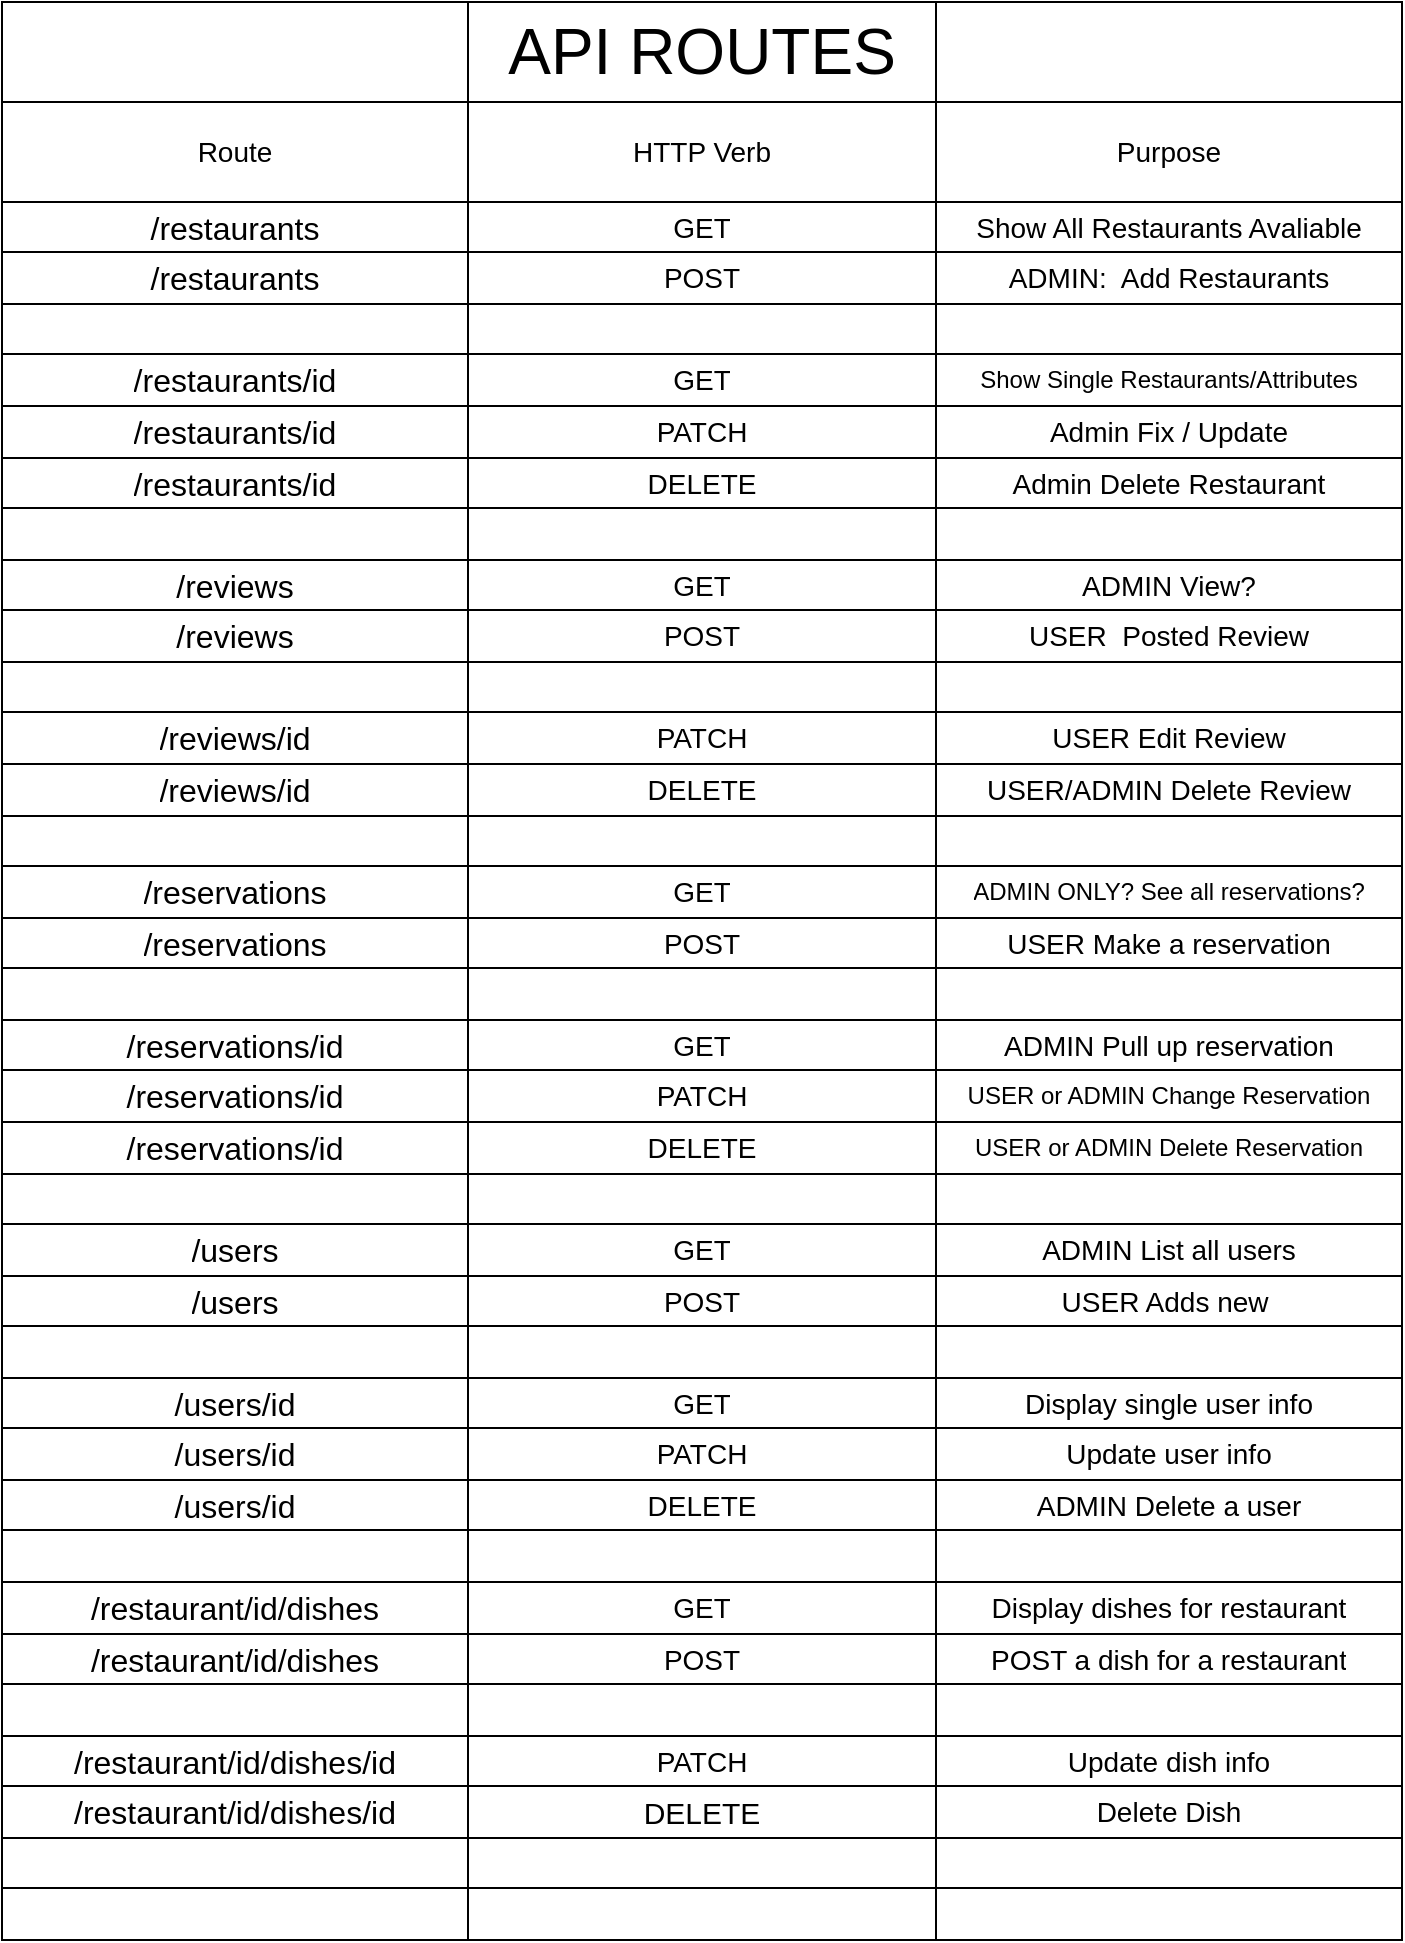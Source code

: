 <mxfile>
    <diagram id="S6L31jOvDiZtcp9Sf2Wv" name="Page-1">
        <mxGraphModel dx="1195" dy="1879" grid="1" gridSize="10" guides="1" tooltips="1" connect="1" arrows="1" fold="1" page="1" pageScale="1" pageWidth="850" pageHeight="1100" math="0" shadow="0">
            <root>
                <mxCell id="0"/>
                <mxCell id="1" parent="0"/>
                <mxCell id="39" value="" style="shape=table;startSize=0;container=1;collapsible=0;childLayout=tableLayout;fontStyle=1;align=center;fontSize=20;" vertex="1" parent="1">
                    <mxGeometry x="90" y="-1080" width="700" height="969" as="geometry"/>
                </mxCell>
                <mxCell id="3LBCeSW4Zflb0pGlj7fX-219" style="shape=tableRow;horizontal=0;startSize=0;swimlaneHead=0;swimlaneBody=0;top=0;left=0;bottom=0;right=0;collapsible=0;dropTarget=0;fillColor=none;points=[[0,0.5],[1,0.5]];portConstraint=eastwest;" vertex="1" parent="39">
                    <mxGeometry width="700" height="50" as="geometry"/>
                </mxCell>
                <mxCell id="3LBCeSW4Zflb0pGlj7fX-220" style="shape=partialRectangle;html=1;whiteSpace=wrap;connectable=0;fillColor=none;top=0;left=0;bottom=0;right=0;overflow=hidden;" vertex="1" parent="3LBCeSW4Zflb0pGlj7fX-219">
                    <mxGeometry width="233" height="50" as="geometry">
                        <mxRectangle width="233" height="50" as="alternateBounds"/>
                    </mxGeometry>
                </mxCell>
                <mxCell id="3LBCeSW4Zflb0pGlj7fX-221" value="API ROUTES" style="shape=partialRectangle;html=1;whiteSpace=wrap;connectable=0;fillColor=none;top=0;left=0;bottom=0;right=0;overflow=hidden;fontSize=32;" vertex="1" parent="3LBCeSW4Zflb0pGlj7fX-219">
                    <mxGeometry x="233" width="234" height="50" as="geometry">
                        <mxRectangle width="234" height="50" as="alternateBounds"/>
                    </mxGeometry>
                </mxCell>
                <mxCell id="3LBCeSW4Zflb0pGlj7fX-222" style="shape=partialRectangle;html=1;whiteSpace=wrap;connectable=0;fillColor=none;top=0;left=0;bottom=0;right=0;overflow=hidden;" vertex="1" parent="3LBCeSW4Zflb0pGlj7fX-219">
                    <mxGeometry x="467" width="233" height="50" as="geometry">
                        <mxRectangle width="233" height="50" as="alternateBounds"/>
                    </mxGeometry>
                </mxCell>
                <mxCell id="40" value="" style="shape=tableRow;horizontal=0;startSize=0;swimlaneHead=0;swimlaneBody=0;top=0;left=0;bottom=0;right=0;collapsible=0;dropTarget=0;fillColor=none;points=[[0,0.5],[1,0.5]];portConstraint=eastwest;" vertex="1" parent="39">
                    <mxGeometry y="50" width="700" height="50" as="geometry"/>
                </mxCell>
                <mxCell id="41" value="&lt;font style=&quot;font-size: 14px;&quot;&gt;Route&lt;/font&gt;" style="shape=partialRectangle;html=1;whiteSpace=wrap;connectable=0;fillColor=none;top=0;left=0;bottom=0;right=0;overflow=hidden;" vertex="1" parent="40">
                    <mxGeometry width="233" height="50" as="geometry">
                        <mxRectangle width="233" height="50" as="alternateBounds"/>
                    </mxGeometry>
                </mxCell>
                <mxCell id="42" value="&lt;font style=&quot;font-size: 14px;&quot;&gt;HTTP Verb&lt;/font&gt;" style="shape=partialRectangle;html=1;whiteSpace=wrap;connectable=0;fillColor=none;top=0;left=0;bottom=0;right=0;overflow=hidden;" vertex="1" parent="40">
                    <mxGeometry x="233" width="234" height="50" as="geometry">
                        <mxRectangle width="234" height="50" as="alternateBounds"/>
                    </mxGeometry>
                </mxCell>
                <mxCell id="43" value="&lt;font style=&quot;font-size: 14px;&quot;&gt;Purpose&lt;/font&gt;" style="shape=partialRectangle;html=1;whiteSpace=wrap;connectable=0;fillColor=none;top=0;left=0;bottom=0;right=0;overflow=hidden;" vertex="1" parent="40">
                    <mxGeometry x="467" width="233" height="50" as="geometry">
                        <mxRectangle width="233" height="50" as="alternateBounds"/>
                    </mxGeometry>
                </mxCell>
                <mxCell id="44" value="" style="shape=tableRow;horizontal=0;startSize=0;swimlaneHead=0;swimlaneBody=0;top=0;left=0;bottom=0;right=0;collapsible=0;dropTarget=0;fillColor=none;points=[[0,0.5],[1,0.5]];portConstraint=eastwest;" vertex="1" parent="39">
                    <mxGeometry y="100" width="700" height="25" as="geometry"/>
                </mxCell>
                <mxCell id="45" value="&lt;span style=&quot;font-size: 16px;&quot;&gt;/restaurants&lt;/span&gt;" style="shape=partialRectangle;html=1;whiteSpace=wrap;connectable=0;fillColor=none;top=0;left=0;bottom=0;right=0;overflow=hidden;" vertex="1" parent="44">
                    <mxGeometry width="233" height="25" as="geometry">
                        <mxRectangle width="233" height="25" as="alternateBounds"/>
                    </mxGeometry>
                </mxCell>
                <mxCell id="46" value="&lt;font style=&quot;font-size: 14px;&quot;&gt;GET&lt;/font&gt;" style="shape=partialRectangle;html=1;whiteSpace=wrap;connectable=0;fillColor=none;top=0;left=0;bottom=0;right=0;overflow=hidden;" vertex="1" parent="44">
                    <mxGeometry x="233" width="234" height="25" as="geometry">
                        <mxRectangle width="234" height="25" as="alternateBounds"/>
                    </mxGeometry>
                </mxCell>
                <mxCell id="47" value="&lt;font style=&quot;font-size: 14px;&quot;&gt;Show All Restaurants Avaliable&lt;/font&gt;" style="shape=partialRectangle;html=1;whiteSpace=wrap;connectable=0;fillColor=none;top=0;left=0;bottom=0;right=0;overflow=hidden;" vertex="1" parent="44">
                    <mxGeometry x="467" width="233" height="25" as="geometry">
                        <mxRectangle width="233" height="25" as="alternateBounds"/>
                    </mxGeometry>
                </mxCell>
                <mxCell id="48" value="" style="shape=tableRow;horizontal=0;startSize=0;swimlaneHead=0;swimlaneBody=0;top=0;left=0;bottom=0;right=0;collapsible=0;dropTarget=0;fillColor=none;points=[[0,0.5],[1,0.5]];portConstraint=eastwest;" vertex="1" parent="39">
                    <mxGeometry y="125" width="700" height="26" as="geometry"/>
                </mxCell>
                <mxCell id="49" value="&lt;span style=&quot;font-size: 16px;&quot;&gt;/restaurants&lt;/span&gt;" style="shape=partialRectangle;html=1;whiteSpace=wrap;connectable=0;fillColor=none;top=0;left=0;bottom=0;right=0;overflow=hidden;" vertex="1" parent="48">
                    <mxGeometry width="233" height="26" as="geometry">
                        <mxRectangle width="233" height="26" as="alternateBounds"/>
                    </mxGeometry>
                </mxCell>
                <mxCell id="50" value="&lt;font style=&quot;font-size: 14px;&quot;&gt;POST&lt;/font&gt;" style="shape=partialRectangle;html=1;whiteSpace=wrap;connectable=0;fillColor=none;top=0;left=0;bottom=0;right=0;overflow=hidden;" vertex="1" parent="48">
                    <mxGeometry x="233" width="234" height="26" as="geometry">
                        <mxRectangle width="234" height="26" as="alternateBounds"/>
                    </mxGeometry>
                </mxCell>
                <mxCell id="51" value="&lt;font style=&quot;font-size: 14px;&quot;&gt;ADMIN:&amp;nbsp; Add Restaurants&lt;/font&gt;" style="shape=partialRectangle;html=1;whiteSpace=wrap;connectable=0;fillColor=none;top=0;left=0;bottom=0;right=0;overflow=hidden;" vertex="1" parent="48">
                    <mxGeometry x="467" width="233" height="26" as="geometry">
                        <mxRectangle width="233" height="26" as="alternateBounds"/>
                    </mxGeometry>
                </mxCell>
                <mxCell id="3LBCeSW4Zflb0pGlj7fX-67" style="shape=tableRow;horizontal=0;startSize=0;swimlaneHead=0;swimlaneBody=0;top=0;left=0;bottom=0;right=0;collapsible=0;dropTarget=0;fillColor=none;points=[[0,0.5],[1,0.5]];portConstraint=eastwest;" vertex="1" parent="39">
                    <mxGeometry y="151" width="700" height="25" as="geometry"/>
                </mxCell>
                <mxCell id="3LBCeSW4Zflb0pGlj7fX-68" value="" style="shape=partialRectangle;html=1;whiteSpace=wrap;connectable=0;fillColor=none;top=0;left=0;bottom=0;right=0;overflow=hidden;" vertex="1" parent="3LBCeSW4Zflb0pGlj7fX-67">
                    <mxGeometry width="233" height="25" as="geometry">
                        <mxRectangle width="233" height="25" as="alternateBounds"/>
                    </mxGeometry>
                </mxCell>
                <mxCell id="3LBCeSW4Zflb0pGlj7fX-69" value="" style="shape=partialRectangle;html=1;whiteSpace=wrap;connectable=0;fillColor=none;top=0;left=0;bottom=0;right=0;overflow=hidden;" vertex="1" parent="3LBCeSW4Zflb0pGlj7fX-67">
                    <mxGeometry x="233" width="234" height="25" as="geometry">
                        <mxRectangle width="234" height="25" as="alternateBounds"/>
                    </mxGeometry>
                </mxCell>
                <mxCell id="3LBCeSW4Zflb0pGlj7fX-70" value="" style="shape=partialRectangle;html=1;whiteSpace=wrap;connectable=0;fillColor=none;top=0;left=0;bottom=0;right=0;overflow=hidden;" vertex="1" parent="3LBCeSW4Zflb0pGlj7fX-67">
                    <mxGeometry x="467" width="233" height="25" as="geometry">
                        <mxRectangle width="233" height="25" as="alternateBounds"/>
                    </mxGeometry>
                </mxCell>
                <mxCell id="3LBCeSW4Zflb0pGlj7fX-75" style="shape=tableRow;horizontal=0;startSize=0;swimlaneHead=0;swimlaneBody=0;top=0;left=0;bottom=0;right=0;collapsible=0;dropTarget=0;fillColor=none;points=[[0,0.5],[1,0.5]];portConstraint=eastwest;" vertex="1" parent="39">
                    <mxGeometry y="176" width="700" height="26" as="geometry"/>
                </mxCell>
                <mxCell id="3LBCeSW4Zflb0pGlj7fX-76" value="&lt;font style=&quot;font-size: 16px;&quot;&gt;/restaurants/id&lt;/font&gt;" style="shape=partialRectangle;html=1;whiteSpace=wrap;connectable=0;fillColor=none;top=0;left=0;bottom=0;right=0;overflow=hidden;" vertex="1" parent="3LBCeSW4Zflb0pGlj7fX-75">
                    <mxGeometry width="233" height="26" as="geometry">
                        <mxRectangle width="233" height="26" as="alternateBounds"/>
                    </mxGeometry>
                </mxCell>
                <mxCell id="3LBCeSW4Zflb0pGlj7fX-77" value="&lt;font style=&quot;font-size: 14px;&quot;&gt;GET&lt;/font&gt;" style="shape=partialRectangle;html=1;whiteSpace=wrap;connectable=0;fillColor=none;top=0;left=0;bottom=0;right=0;overflow=hidden;" vertex="1" parent="3LBCeSW4Zflb0pGlj7fX-75">
                    <mxGeometry x="233" width="234" height="26" as="geometry">
                        <mxRectangle width="234" height="26" as="alternateBounds"/>
                    </mxGeometry>
                </mxCell>
                <mxCell id="3LBCeSW4Zflb0pGlj7fX-78" value="Show Single Restaurants/Attributes" style="shape=partialRectangle;html=1;whiteSpace=wrap;connectable=0;fillColor=none;top=0;left=0;bottom=0;right=0;overflow=hidden;" vertex="1" parent="3LBCeSW4Zflb0pGlj7fX-75">
                    <mxGeometry x="467" width="233" height="26" as="geometry">
                        <mxRectangle width="233" height="26" as="alternateBounds"/>
                    </mxGeometry>
                </mxCell>
                <mxCell id="3LBCeSW4Zflb0pGlj7fX-79" style="shape=tableRow;horizontal=0;startSize=0;swimlaneHead=0;swimlaneBody=0;top=0;left=0;bottom=0;right=0;collapsible=0;dropTarget=0;fillColor=none;points=[[0,0.5],[1,0.5]];portConstraint=eastwest;" vertex="1" parent="39">
                    <mxGeometry y="202" width="700" height="26" as="geometry"/>
                </mxCell>
                <mxCell id="3LBCeSW4Zflb0pGlj7fX-80" value="&lt;span style=&quot;font-size: 16px;&quot;&gt;/restaurants/id&lt;/span&gt;" style="shape=partialRectangle;html=1;whiteSpace=wrap;connectable=0;fillColor=none;top=0;left=0;bottom=0;right=0;overflow=hidden;" vertex="1" parent="3LBCeSW4Zflb0pGlj7fX-79">
                    <mxGeometry width="233" height="26" as="geometry">
                        <mxRectangle width="233" height="26" as="alternateBounds"/>
                    </mxGeometry>
                </mxCell>
                <mxCell id="3LBCeSW4Zflb0pGlj7fX-81" value="&lt;font style=&quot;font-size: 14px;&quot;&gt;PATCH&lt;/font&gt;" style="shape=partialRectangle;html=1;whiteSpace=wrap;connectable=0;fillColor=none;top=0;left=0;bottom=0;right=0;overflow=hidden;" vertex="1" parent="3LBCeSW4Zflb0pGlj7fX-79">
                    <mxGeometry x="233" width="234" height="26" as="geometry">
                        <mxRectangle width="234" height="26" as="alternateBounds"/>
                    </mxGeometry>
                </mxCell>
                <mxCell id="3LBCeSW4Zflb0pGlj7fX-82" value="&lt;font style=&quot;font-size: 14px;&quot;&gt;Admin Fix / Update&lt;/font&gt;" style="shape=partialRectangle;html=1;whiteSpace=wrap;connectable=0;fillColor=none;top=0;left=0;bottom=0;right=0;overflow=hidden;" vertex="1" parent="3LBCeSW4Zflb0pGlj7fX-79">
                    <mxGeometry x="467" width="233" height="26" as="geometry">
                        <mxRectangle width="233" height="26" as="alternateBounds"/>
                    </mxGeometry>
                </mxCell>
                <mxCell id="3LBCeSW4Zflb0pGlj7fX-83" style="shape=tableRow;horizontal=0;startSize=0;swimlaneHead=0;swimlaneBody=0;top=0;left=0;bottom=0;right=0;collapsible=0;dropTarget=0;fillColor=none;points=[[0,0.5],[1,0.5]];portConstraint=eastwest;" vertex="1" parent="39">
                    <mxGeometry y="228" width="700" height="25" as="geometry"/>
                </mxCell>
                <mxCell id="3LBCeSW4Zflb0pGlj7fX-84" value="&lt;span style=&quot;font-size: 16px;&quot;&gt;/restaurants/id&lt;/span&gt;" style="shape=partialRectangle;html=1;whiteSpace=wrap;connectable=0;fillColor=none;top=0;left=0;bottom=0;right=0;overflow=hidden;" vertex="1" parent="3LBCeSW4Zflb0pGlj7fX-83">
                    <mxGeometry width="233" height="25" as="geometry">
                        <mxRectangle width="233" height="25" as="alternateBounds"/>
                    </mxGeometry>
                </mxCell>
                <mxCell id="3LBCeSW4Zflb0pGlj7fX-85" value="&lt;font style=&quot;font-size: 14px;&quot;&gt;DELETE&lt;/font&gt;" style="shape=partialRectangle;html=1;whiteSpace=wrap;connectable=0;fillColor=none;top=0;left=0;bottom=0;right=0;overflow=hidden;" vertex="1" parent="3LBCeSW4Zflb0pGlj7fX-83">
                    <mxGeometry x="233" width="234" height="25" as="geometry">
                        <mxRectangle width="234" height="25" as="alternateBounds"/>
                    </mxGeometry>
                </mxCell>
                <mxCell id="3LBCeSW4Zflb0pGlj7fX-86" value="&lt;font style=&quot;font-size: 14px;&quot;&gt;Admin Delete Restaurant&lt;/font&gt;" style="shape=partialRectangle;html=1;whiteSpace=wrap;connectable=0;fillColor=none;top=0;left=0;bottom=0;right=0;overflow=hidden;" vertex="1" parent="3LBCeSW4Zflb0pGlj7fX-83">
                    <mxGeometry x="467" width="233" height="25" as="geometry">
                        <mxRectangle width="233" height="25" as="alternateBounds"/>
                    </mxGeometry>
                </mxCell>
                <mxCell id="3LBCeSW4Zflb0pGlj7fX-87" style="shape=tableRow;horizontal=0;startSize=0;swimlaneHead=0;swimlaneBody=0;top=0;left=0;bottom=0;right=0;collapsible=0;dropTarget=0;fillColor=none;points=[[0,0.5],[1,0.5]];portConstraint=eastwest;" vertex="1" parent="39">
                    <mxGeometry y="253" width="700" height="26" as="geometry"/>
                </mxCell>
                <mxCell id="3LBCeSW4Zflb0pGlj7fX-88" value="" style="shape=partialRectangle;html=1;whiteSpace=wrap;connectable=0;fillColor=none;top=0;left=0;bottom=0;right=0;overflow=hidden;" vertex="1" parent="3LBCeSW4Zflb0pGlj7fX-87">
                    <mxGeometry width="233" height="26" as="geometry">
                        <mxRectangle width="233" height="26" as="alternateBounds"/>
                    </mxGeometry>
                </mxCell>
                <mxCell id="3LBCeSW4Zflb0pGlj7fX-89" value="" style="shape=partialRectangle;html=1;whiteSpace=wrap;connectable=0;fillColor=none;top=0;left=0;bottom=0;right=0;overflow=hidden;" vertex="1" parent="3LBCeSW4Zflb0pGlj7fX-87">
                    <mxGeometry x="233" width="234" height="26" as="geometry">
                        <mxRectangle width="234" height="26" as="alternateBounds"/>
                    </mxGeometry>
                </mxCell>
                <mxCell id="3LBCeSW4Zflb0pGlj7fX-90" value="" style="shape=partialRectangle;html=1;whiteSpace=wrap;connectable=0;fillColor=none;top=0;left=0;bottom=0;right=0;overflow=hidden;" vertex="1" parent="3LBCeSW4Zflb0pGlj7fX-87">
                    <mxGeometry x="467" width="233" height="26" as="geometry">
                        <mxRectangle width="233" height="26" as="alternateBounds"/>
                    </mxGeometry>
                </mxCell>
                <mxCell id="3LBCeSW4Zflb0pGlj7fX-95" style="shape=tableRow;horizontal=0;startSize=0;swimlaneHead=0;swimlaneBody=0;top=0;left=0;bottom=0;right=0;collapsible=0;dropTarget=0;fillColor=none;points=[[0,0.5],[1,0.5]];portConstraint=eastwest;" vertex="1" parent="39">
                    <mxGeometry y="279" width="700" height="25" as="geometry"/>
                </mxCell>
                <mxCell id="3LBCeSW4Zflb0pGlj7fX-96" value="&lt;font style=&quot;font-size: 16px;&quot;&gt;/reviews&lt;/font&gt;" style="shape=partialRectangle;html=1;whiteSpace=wrap;connectable=0;fillColor=none;top=0;left=0;bottom=0;right=0;overflow=hidden;" vertex="1" parent="3LBCeSW4Zflb0pGlj7fX-95">
                    <mxGeometry width="233" height="25" as="geometry">
                        <mxRectangle width="233" height="25" as="alternateBounds"/>
                    </mxGeometry>
                </mxCell>
                <mxCell id="3LBCeSW4Zflb0pGlj7fX-97" value="&lt;font style=&quot;font-size: 14px;&quot;&gt;GET&lt;/font&gt;" style="shape=partialRectangle;html=1;whiteSpace=wrap;connectable=0;fillColor=none;top=0;left=0;bottom=0;right=0;overflow=hidden;" vertex="1" parent="3LBCeSW4Zflb0pGlj7fX-95">
                    <mxGeometry x="233" width="234" height="25" as="geometry">
                        <mxRectangle width="234" height="25" as="alternateBounds"/>
                    </mxGeometry>
                </mxCell>
                <mxCell id="3LBCeSW4Zflb0pGlj7fX-98" value="&lt;font style=&quot;font-size: 14px;&quot;&gt;ADMIN View?&lt;/font&gt;" style="shape=partialRectangle;html=1;whiteSpace=wrap;connectable=0;fillColor=none;top=0;left=0;bottom=0;right=0;overflow=hidden;" vertex="1" parent="3LBCeSW4Zflb0pGlj7fX-95">
                    <mxGeometry x="467" width="233" height="25" as="geometry">
                        <mxRectangle width="233" height="25" as="alternateBounds"/>
                    </mxGeometry>
                </mxCell>
                <mxCell id="3LBCeSW4Zflb0pGlj7fX-99" style="shape=tableRow;horizontal=0;startSize=0;swimlaneHead=0;swimlaneBody=0;top=0;left=0;bottom=0;right=0;collapsible=0;dropTarget=0;fillColor=none;points=[[0,0.5],[1,0.5]];portConstraint=eastwest;" vertex="1" parent="39">
                    <mxGeometry y="304" width="700" height="26" as="geometry"/>
                </mxCell>
                <mxCell id="3LBCeSW4Zflb0pGlj7fX-100" value="&lt;font style=&quot;font-size: 16px;&quot;&gt;/reviews&lt;/font&gt;" style="shape=partialRectangle;html=1;whiteSpace=wrap;connectable=0;fillColor=none;top=0;left=0;bottom=0;right=0;overflow=hidden;" vertex="1" parent="3LBCeSW4Zflb0pGlj7fX-99">
                    <mxGeometry width="233" height="26" as="geometry">
                        <mxRectangle width="233" height="26" as="alternateBounds"/>
                    </mxGeometry>
                </mxCell>
                <mxCell id="3LBCeSW4Zflb0pGlj7fX-101" value="&lt;font style=&quot;font-size: 14px;&quot;&gt;POST&lt;/font&gt;" style="shape=partialRectangle;html=1;whiteSpace=wrap;connectable=0;fillColor=none;top=0;left=0;bottom=0;right=0;overflow=hidden;" vertex="1" parent="3LBCeSW4Zflb0pGlj7fX-99">
                    <mxGeometry x="233" width="234" height="26" as="geometry">
                        <mxRectangle width="234" height="26" as="alternateBounds"/>
                    </mxGeometry>
                </mxCell>
                <mxCell id="3LBCeSW4Zflb0pGlj7fX-102" value="&lt;font style=&quot;font-size: 14px;&quot;&gt;USER&amp;nbsp; Posted Review&lt;/font&gt;" style="shape=partialRectangle;html=1;whiteSpace=wrap;connectable=0;fillColor=none;top=0;left=0;bottom=0;right=0;overflow=hidden;" vertex="1" parent="3LBCeSW4Zflb0pGlj7fX-99">
                    <mxGeometry x="467" width="233" height="26" as="geometry">
                        <mxRectangle width="233" height="26" as="alternateBounds"/>
                    </mxGeometry>
                </mxCell>
                <mxCell id="3LBCeSW4Zflb0pGlj7fX-127" style="shape=tableRow;horizontal=0;startSize=0;swimlaneHead=0;swimlaneBody=0;top=0;left=0;bottom=0;right=0;collapsible=0;dropTarget=0;fillColor=none;points=[[0,0.5],[1,0.5]];portConstraint=eastwest;" vertex="1" parent="39">
                    <mxGeometry y="330" width="700" height="25" as="geometry"/>
                </mxCell>
                <mxCell id="3LBCeSW4Zflb0pGlj7fX-128" style="shape=partialRectangle;html=1;whiteSpace=wrap;connectable=0;fillColor=none;top=0;left=0;bottom=0;right=0;overflow=hidden;" vertex="1" parent="3LBCeSW4Zflb0pGlj7fX-127">
                    <mxGeometry width="233" height="25" as="geometry">
                        <mxRectangle width="233" height="25" as="alternateBounds"/>
                    </mxGeometry>
                </mxCell>
                <mxCell id="3LBCeSW4Zflb0pGlj7fX-129" style="shape=partialRectangle;html=1;whiteSpace=wrap;connectable=0;fillColor=none;top=0;left=0;bottom=0;right=0;overflow=hidden;" vertex="1" parent="3LBCeSW4Zflb0pGlj7fX-127">
                    <mxGeometry x="233" width="234" height="25" as="geometry">
                        <mxRectangle width="234" height="25" as="alternateBounds"/>
                    </mxGeometry>
                </mxCell>
                <mxCell id="3LBCeSW4Zflb0pGlj7fX-130" style="shape=partialRectangle;html=1;whiteSpace=wrap;connectable=0;fillColor=none;top=0;left=0;bottom=0;right=0;overflow=hidden;" vertex="1" parent="3LBCeSW4Zflb0pGlj7fX-127">
                    <mxGeometry x="467" width="233" height="25" as="geometry">
                        <mxRectangle width="233" height="25" as="alternateBounds"/>
                    </mxGeometry>
                </mxCell>
                <mxCell id="3LBCeSW4Zflb0pGlj7fX-103" style="shape=tableRow;horizontal=0;startSize=0;swimlaneHead=0;swimlaneBody=0;top=0;left=0;bottom=0;right=0;collapsible=0;dropTarget=0;fillColor=none;points=[[0,0.5],[1,0.5]];portConstraint=eastwest;" vertex="1" parent="39">
                    <mxGeometry y="355" width="700" height="26" as="geometry"/>
                </mxCell>
                <mxCell id="3LBCeSW4Zflb0pGlj7fX-104" value="&lt;span style=&quot;font-size: 16px;&quot;&gt;/reviews/id&lt;/span&gt;" style="shape=partialRectangle;html=1;whiteSpace=wrap;connectable=0;fillColor=none;top=0;left=0;bottom=0;right=0;overflow=hidden;fontSize=16;" vertex="1" parent="3LBCeSW4Zflb0pGlj7fX-103">
                    <mxGeometry width="233" height="26" as="geometry">
                        <mxRectangle width="233" height="26" as="alternateBounds"/>
                    </mxGeometry>
                </mxCell>
                <mxCell id="3LBCeSW4Zflb0pGlj7fX-105" value="&lt;font style=&quot;font-size: 14px;&quot;&gt;PATCH&lt;/font&gt;" style="shape=partialRectangle;html=1;whiteSpace=wrap;connectable=0;fillColor=none;top=0;left=0;bottom=0;right=0;overflow=hidden;" vertex="1" parent="3LBCeSW4Zflb0pGlj7fX-103">
                    <mxGeometry x="233" width="234" height="26" as="geometry">
                        <mxRectangle width="234" height="26" as="alternateBounds"/>
                    </mxGeometry>
                </mxCell>
                <mxCell id="3LBCeSW4Zflb0pGlj7fX-106" value="&lt;font style=&quot;font-size: 14px;&quot;&gt;USER Edit Review&lt;/font&gt;" style="shape=partialRectangle;html=1;whiteSpace=wrap;connectable=0;fillColor=none;top=0;left=0;bottom=0;right=0;overflow=hidden;" vertex="1" parent="3LBCeSW4Zflb0pGlj7fX-103">
                    <mxGeometry x="467" width="233" height="26" as="geometry">
                        <mxRectangle width="233" height="26" as="alternateBounds"/>
                    </mxGeometry>
                </mxCell>
                <mxCell id="3LBCeSW4Zflb0pGlj7fX-107" style="shape=tableRow;horizontal=0;startSize=0;swimlaneHead=0;swimlaneBody=0;top=0;left=0;bottom=0;right=0;collapsible=0;dropTarget=0;fillColor=none;points=[[0,0.5],[1,0.5]];portConstraint=eastwest;" vertex="1" parent="39">
                    <mxGeometry y="381" width="700" height="26" as="geometry"/>
                </mxCell>
                <mxCell id="3LBCeSW4Zflb0pGlj7fX-108" value="&lt;span style=&quot;font-size: 16px;&quot;&gt;/reviews/id&lt;/span&gt;" style="shape=partialRectangle;html=1;whiteSpace=wrap;connectable=0;fillColor=none;top=0;left=0;bottom=0;right=0;overflow=hidden;fontSize=16;" vertex="1" parent="3LBCeSW4Zflb0pGlj7fX-107">
                    <mxGeometry width="233" height="26" as="geometry">
                        <mxRectangle width="233" height="26" as="alternateBounds"/>
                    </mxGeometry>
                </mxCell>
                <mxCell id="3LBCeSW4Zflb0pGlj7fX-109" value="&lt;font style=&quot;font-size: 14px;&quot;&gt;DELETE&lt;/font&gt;" style="shape=partialRectangle;html=1;whiteSpace=wrap;connectable=0;fillColor=none;top=0;left=0;bottom=0;right=0;overflow=hidden;" vertex="1" parent="3LBCeSW4Zflb0pGlj7fX-107">
                    <mxGeometry x="233" width="234" height="26" as="geometry">
                        <mxRectangle width="234" height="26" as="alternateBounds"/>
                    </mxGeometry>
                </mxCell>
                <mxCell id="3LBCeSW4Zflb0pGlj7fX-110" value="&lt;font style=&quot;font-size: 14px;&quot;&gt;USER/ADMIN Delete Review&lt;/font&gt;" style="shape=partialRectangle;html=1;whiteSpace=wrap;connectable=0;fillColor=none;top=0;left=0;bottom=0;right=0;overflow=hidden;" vertex="1" parent="3LBCeSW4Zflb0pGlj7fX-107">
                    <mxGeometry x="467" width="233" height="26" as="geometry">
                        <mxRectangle width="233" height="26" as="alternateBounds"/>
                    </mxGeometry>
                </mxCell>
                <mxCell id="3LBCeSW4Zflb0pGlj7fX-111" style="shape=tableRow;horizontal=0;startSize=0;swimlaneHead=0;swimlaneBody=0;top=0;left=0;bottom=0;right=0;collapsible=0;dropTarget=0;fillColor=none;points=[[0,0.5],[1,0.5]];portConstraint=eastwest;" vertex="1" parent="39">
                    <mxGeometry y="407" width="700" height="25" as="geometry"/>
                </mxCell>
                <mxCell id="3LBCeSW4Zflb0pGlj7fX-112" style="shape=partialRectangle;html=1;whiteSpace=wrap;connectable=0;fillColor=none;top=0;left=0;bottom=0;right=0;overflow=hidden;" vertex="1" parent="3LBCeSW4Zflb0pGlj7fX-111">
                    <mxGeometry width="233" height="25" as="geometry">
                        <mxRectangle width="233" height="25" as="alternateBounds"/>
                    </mxGeometry>
                </mxCell>
                <mxCell id="3LBCeSW4Zflb0pGlj7fX-113" style="shape=partialRectangle;html=1;whiteSpace=wrap;connectable=0;fillColor=none;top=0;left=0;bottom=0;right=0;overflow=hidden;" vertex="1" parent="3LBCeSW4Zflb0pGlj7fX-111">
                    <mxGeometry x="233" width="234" height="25" as="geometry">
                        <mxRectangle width="234" height="25" as="alternateBounds"/>
                    </mxGeometry>
                </mxCell>
                <mxCell id="3LBCeSW4Zflb0pGlj7fX-114" style="shape=partialRectangle;html=1;whiteSpace=wrap;connectable=0;fillColor=none;top=0;left=0;bottom=0;right=0;overflow=hidden;" vertex="1" parent="3LBCeSW4Zflb0pGlj7fX-111">
                    <mxGeometry x="467" width="233" height="25" as="geometry">
                        <mxRectangle width="233" height="25" as="alternateBounds"/>
                    </mxGeometry>
                </mxCell>
                <mxCell id="3LBCeSW4Zflb0pGlj7fX-159" style="shape=tableRow;horizontal=0;startSize=0;swimlaneHead=0;swimlaneBody=0;top=0;left=0;bottom=0;right=0;collapsible=0;dropTarget=0;fillColor=none;points=[[0,0.5],[1,0.5]];portConstraint=eastwest;" vertex="1" parent="39">
                    <mxGeometry y="432" width="700" height="26" as="geometry"/>
                </mxCell>
                <mxCell id="3LBCeSW4Zflb0pGlj7fX-160" value="/reservations" style="shape=partialRectangle;html=1;whiteSpace=wrap;connectable=0;fillColor=none;top=0;left=0;bottom=0;right=0;overflow=hidden;fontSize=16;" vertex="1" parent="3LBCeSW4Zflb0pGlj7fX-159">
                    <mxGeometry width="233" height="26" as="geometry">
                        <mxRectangle width="233" height="26" as="alternateBounds"/>
                    </mxGeometry>
                </mxCell>
                <mxCell id="3LBCeSW4Zflb0pGlj7fX-161" value="&lt;font style=&quot;font-size: 14px;&quot;&gt;GET&lt;/font&gt;" style="shape=partialRectangle;html=1;whiteSpace=wrap;connectable=0;fillColor=none;top=0;left=0;bottom=0;right=0;overflow=hidden;" vertex="1" parent="3LBCeSW4Zflb0pGlj7fX-159">
                    <mxGeometry x="233" width="234" height="26" as="geometry">
                        <mxRectangle width="234" height="26" as="alternateBounds"/>
                    </mxGeometry>
                </mxCell>
                <mxCell id="3LBCeSW4Zflb0pGlj7fX-162" value="ADMIN ONLY? See all reservations?" style="shape=partialRectangle;html=1;whiteSpace=wrap;connectable=0;fillColor=none;top=0;left=0;bottom=0;right=0;overflow=hidden;" vertex="1" parent="3LBCeSW4Zflb0pGlj7fX-159">
                    <mxGeometry x="467" width="233" height="26" as="geometry">
                        <mxRectangle width="233" height="26" as="alternateBounds"/>
                    </mxGeometry>
                </mxCell>
                <mxCell id="3LBCeSW4Zflb0pGlj7fX-151" style="shape=tableRow;horizontal=0;startSize=0;swimlaneHead=0;swimlaneBody=0;top=0;left=0;bottom=0;right=0;collapsible=0;dropTarget=0;fillColor=none;points=[[0,0.5],[1,0.5]];portConstraint=eastwest;" vertex="1" parent="39">
                    <mxGeometry y="458" width="700" height="25" as="geometry"/>
                </mxCell>
                <mxCell id="3LBCeSW4Zflb0pGlj7fX-152" value="&lt;span style=&quot;font-size: 16px;&quot;&gt;/reservations&lt;/span&gt;" style="shape=partialRectangle;html=1;whiteSpace=wrap;connectable=0;fillColor=none;top=0;left=0;bottom=0;right=0;overflow=hidden;" vertex="1" parent="3LBCeSW4Zflb0pGlj7fX-151">
                    <mxGeometry width="233" height="25" as="geometry">
                        <mxRectangle width="233" height="25" as="alternateBounds"/>
                    </mxGeometry>
                </mxCell>
                <mxCell id="3LBCeSW4Zflb0pGlj7fX-153" value="&lt;font style=&quot;font-size: 14px;&quot;&gt;POST&lt;/font&gt;" style="shape=partialRectangle;html=1;whiteSpace=wrap;connectable=0;fillColor=none;top=0;left=0;bottom=0;right=0;overflow=hidden;" vertex="1" parent="3LBCeSW4Zflb0pGlj7fX-151">
                    <mxGeometry x="233" width="234" height="25" as="geometry">
                        <mxRectangle width="234" height="25" as="alternateBounds"/>
                    </mxGeometry>
                </mxCell>
                <mxCell id="3LBCeSW4Zflb0pGlj7fX-154" value="USER Make a reservation" style="shape=partialRectangle;html=1;whiteSpace=wrap;connectable=0;fillColor=none;top=0;left=0;bottom=0;right=0;overflow=hidden;fontSize=14;" vertex="1" parent="3LBCeSW4Zflb0pGlj7fX-151">
                    <mxGeometry x="467" width="233" height="25" as="geometry">
                        <mxRectangle width="233" height="25" as="alternateBounds"/>
                    </mxGeometry>
                </mxCell>
                <mxCell id="3LBCeSW4Zflb0pGlj7fX-147" style="shape=tableRow;horizontal=0;startSize=0;swimlaneHead=0;swimlaneBody=0;top=0;left=0;bottom=0;right=0;collapsible=0;dropTarget=0;fillColor=none;points=[[0,0.5],[1,0.5]];portConstraint=eastwest;" vertex="1" parent="39">
                    <mxGeometry y="483" width="700" height="26" as="geometry"/>
                </mxCell>
                <mxCell id="3LBCeSW4Zflb0pGlj7fX-148" style="shape=partialRectangle;html=1;whiteSpace=wrap;connectable=0;fillColor=none;top=0;left=0;bottom=0;right=0;overflow=hidden;" vertex="1" parent="3LBCeSW4Zflb0pGlj7fX-147">
                    <mxGeometry width="233" height="26" as="geometry">
                        <mxRectangle width="233" height="26" as="alternateBounds"/>
                    </mxGeometry>
                </mxCell>
                <mxCell id="3LBCeSW4Zflb0pGlj7fX-149" style="shape=partialRectangle;html=1;whiteSpace=wrap;connectable=0;fillColor=none;top=0;left=0;bottom=0;right=0;overflow=hidden;" vertex="1" parent="3LBCeSW4Zflb0pGlj7fX-147">
                    <mxGeometry x="233" width="234" height="26" as="geometry">
                        <mxRectangle width="234" height="26" as="alternateBounds"/>
                    </mxGeometry>
                </mxCell>
                <mxCell id="3LBCeSW4Zflb0pGlj7fX-150" style="shape=partialRectangle;html=1;whiteSpace=wrap;connectable=0;fillColor=none;top=0;left=0;bottom=0;right=0;overflow=hidden;" vertex="1" parent="3LBCeSW4Zflb0pGlj7fX-147">
                    <mxGeometry x="467" width="233" height="26" as="geometry">
                        <mxRectangle width="233" height="26" as="alternateBounds"/>
                    </mxGeometry>
                </mxCell>
                <mxCell id="3LBCeSW4Zflb0pGlj7fX-143" style="shape=tableRow;horizontal=0;startSize=0;swimlaneHead=0;swimlaneBody=0;top=0;left=0;bottom=0;right=0;collapsible=0;dropTarget=0;fillColor=none;points=[[0,0.5],[1,0.5]];portConstraint=eastwest;" vertex="1" parent="39">
                    <mxGeometry y="509" width="700" height="25" as="geometry"/>
                </mxCell>
                <mxCell id="3LBCeSW4Zflb0pGlj7fX-144" value="&lt;font style=&quot;font-size: 16px;&quot;&gt;/reservations/id&lt;/font&gt;" style="shape=partialRectangle;html=1;whiteSpace=wrap;connectable=0;fillColor=none;top=0;left=0;bottom=0;right=0;overflow=hidden;" vertex="1" parent="3LBCeSW4Zflb0pGlj7fX-143">
                    <mxGeometry width="233" height="25" as="geometry">
                        <mxRectangle width="233" height="25" as="alternateBounds"/>
                    </mxGeometry>
                </mxCell>
                <mxCell id="3LBCeSW4Zflb0pGlj7fX-145" value="&lt;font style=&quot;font-size: 14px;&quot;&gt;GET&lt;/font&gt;" style="shape=partialRectangle;html=1;whiteSpace=wrap;connectable=0;fillColor=none;top=0;left=0;bottom=0;right=0;overflow=hidden;" vertex="1" parent="3LBCeSW4Zflb0pGlj7fX-143">
                    <mxGeometry x="233" width="234" height="25" as="geometry">
                        <mxRectangle width="234" height="25" as="alternateBounds"/>
                    </mxGeometry>
                </mxCell>
                <mxCell id="3LBCeSW4Zflb0pGlj7fX-146" value="ADMIN Pull up reservation" style="shape=partialRectangle;html=1;whiteSpace=wrap;connectable=0;fillColor=none;top=0;left=0;bottom=0;right=0;overflow=hidden;fontSize=14;" vertex="1" parent="3LBCeSW4Zflb0pGlj7fX-143">
                    <mxGeometry x="467" width="233" height="25" as="geometry">
                        <mxRectangle width="233" height="25" as="alternateBounds"/>
                    </mxGeometry>
                </mxCell>
                <mxCell id="3LBCeSW4Zflb0pGlj7fX-139" style="shape=tableRow;horizontal=0;startSize=0;swimlaneHead=0;swimlaneBody=0;top=0;left=0;bottom=0;right=0;collapsible=0;dropTarget=0;fillColor=none;points=[[0,0.5],[1,0.5]];portConstraint=eastwest;" vertex="1" parent="39">
                    <mxGeometry y="534" width="700" height="26" as="geometry"/>
                </mxCell>
                <mxCell id="3LBCeSW4Zflb0pGlj7fX-140" value="&lt;span style=&quot;font-size: 16px;&quot;&gt;/reservations/id&lt;/span&gt;" style="shape=partialRectangle;html=1;whiteSpace=wrap;connectable=0;fillColor=none;top=0;left=0;bottom=0;right=0;overflow=hidden;" vertex="1" parent="3LBCeSW4Zflb0pGlj7fX-139">
                    <mxGeometry width="233" height="26" as="geometry">
                        <mxRectangle width="233" height="26" as="alternateBounds"/>
                    </mxGeometry>
                </mxCell>
                <mxCell id="3LBCeSW4Zflb0pGlj7fX-141" value="&lt;font style=&quot;font-size: 14px;&quot;&gt;PATCH&lt;/font&gt;" style="shape=partialRectangle;html=1;whiteSpace=wrap;connectable=0;fillColor=none;top=0;left=0;bottom=0;right=0;overflow=hidden;" vertex="1" parent="3LBCeSW4Zflb0pGlj7fX-139">
                    <mxGeometry x="233" width="234" height="26" as="geometry">
                        <mxRectangle width="234" height="26" as="alternateBounds"/>
                    </mxGeometry>
                </mxCell>
                <mxCell id="3LBCeSW4Zflb0pGlj7fX-142" value="USER or ADMIN Change Reservation" style="shape=partialRectangle;html=1;whiteSpace=wrap;connectable=0;fillColor=none;top=0;left=0;bottom=0;right=0;overflow=hidden;" vertex="1" parent="3LBCeSW4Zflb0pGlj7fX-139">
                    <mxGeometry x="467" width="233" height="26" as="geometry">
                        <mxRectangle width="233" height="26" as="alternateBounds"/>
                    </mxGeometry>
                </mxCell>
                <mxCell id="3LBCeSW4Zflb0pGlj7fX-135" style="shape=tableRow;horizontal=0;startSize=0;swimlaneHead=0;swimlaneBody=0;top=0;left=0;bottom=0;right=0;collapsible=0;dropTarget=0;fillColor=none;points=[[0,0.5],[1,0.5]];portConstraint=eastwest;" vertex="1" parent="39">
                    <mxGeometry y="560" width="700" height="26" as="geometry"/>
                </mxCell>
                <mxCell id="3LBCeSW4Zflb0pGlj7fX-136" value="&lt;span style=&quot;font-size: 16px;&quot;&gt;/reservations/id&lt;/span&gt;" style="shape=partialRectangle;html=1;whiteSpace=wrap;connectable=0;fillColor=none;top=0;left=0;bottom=0;right=0;overflow=hidden;" vertex="1" parent="3LBCeSW4Zflb0pGlj7fX-135">
                    <mxGeometry width="233" height="26" as="geometry">
                        <mxRectangle width="233" height="26" as="alternateBounds"/>
                    </mxGeometry>
                </mxCell>
                <mxCell id="3LBCeSW4Zflb0pGlj7fX-137" value="&lt;font style=&quot;font-size: 14px;&quot;&gt;DELETE&lt;/font&gt;" style="shape=partialRectangle;html=1;whiteSpace=wrap;connectable=0;fillColor=none;top=0;left=0;bottom=0;right=0;overflow=hidden;" vertex="1" parent="3LBCeSW4Zflb0pGlj7fX-135">
                    <mxGeometry x="233" width="234" height="26" as="geometry">
                        <mxRectangle width="234" height="26" as="alternateBounds"/>
                    </mxGeometry>
                </mxCell>
                <mxCell id="3LBCeSW4Zflb0pGlj7fX-138" value="USER or ADMIN Delete Reservation" style="shape=partialRectangle;html=1;whiteSpace=wrap;connectable=0;fillColor=none;top=0;left=0;bottom=0;right=0;overflow=hidden;" vertex="1" parent="3LBCeSW4Zflb0pGlj7fX-135">
                    <mxGeometry x="467" width="233" height="26" as="geometry">
                        <mxRectangle width="233" height="26" as="alternateBounds"/>
                    </mxGeometry>
                </mxCell>
                <mxCell id="3LBCeSW4Zflb0pGlj7fX-131" style="shape=tableRow;horizontal=0;startSize=0;swimlaneHead=0;swimlaneBody=0;top=0;left=0;bottom=0;right=0;collapsible=0;dropTarget=0;fillColor=none;points=[[0,0.5],[1,0.5]];portConstraint=eastwest;" vertex="1" parent="39">
                    <mxGeometry y="586" width="700" height="25" as="geometry"/>
                </mxCell>
                <mxCell id="3LBCeSW4Zflb0pGlj7fX-132" style="shape=partialRectangle;html=1;whiteSpace=wrap;connectable=0;fillColor=none;top=0;left=0;bottom=0;right=0;overflow=hidden;" vertex="1" parent="3LBCeSW4Zflb0pGlj7fX-131">
                    <mxGeometry width="233" height="25" as="geometry">
                        <mxRectangle width="233" height="25" as="alternateBounds"/>
                    </mxGeometry>
                </mxCell>
                <mxCell id="3LBCeSW4Zflb0pGlj7fX-133" style="shape=partialRectangle;html=1;whiteSpace=wrap;connectable=0;fillColor=none;top=0;left=0;bottom=0;right=0;overflow=hidden;" vertex="1" parent="3LBCeSW4Zflb0pGlj7fX-131">
                    <mxGeometry x="233" width="234" height="25" as="geometry">
                        <mxRectangle width="234" height="25" as="alternateBounds"/>
                    </mxGeometry>
                </mxCell>
                <mxCell id="3LBCeSW4Zflb0pGlj7fX-134" style="shape=partialRectangle;html=1;whiteSpace=wrap;connectable=0;fillColor=none;top=0;left=0;bottom=0;right=0;overflow=hidden;" vertex="1" parent="3LBCeSW4Zflb0pGlj7fX-131">
                    <mxGeometry x="467" width="233" height="25" as="geometry">
                        <mxRectangle width="233" height="25" as="alternateBounds"/>
                    </mxGeometry>
                </mxCell>
                <mxCell id="3LBCeSW4Zflb0pGlj7fX-179" style="shape=tableRow;horizontal=0;startSize=0;swimlaneHead=0;swimlaneBody=0;top=0;left=0;bottom=0;right=0;collapsible=0;dropTarget=0;fillColor=none;points=[[0,0.5],[1,0.5]];portConstraint=eastwest;" vertex="1" parent="39">
                    <mxGeometry y="611" width="700" height="26" as="geometry"/>
                </mxCell>
                <mxCell id="3LBCeSW4Zflb0pGlj7fX-180" value="/users" style="shape=partialRectangle;html=1;whiteSpace=wrap;connectable=0;fillColor=none;top=0;left=0;bottom=0;right=0;overflow=hidden;fontSize=16;" vertex="1" parent="3LBCeSW4Zflb0pGlj7fX-179">
                    <mxGeometry width="233" height="26" as="geometry">
                        <mxRectangle width="233" height="26" as="alternateBounds"/>
                    </mxGeometry>
                </mxCell>
                <mxCell id="3LBCeSW4Zflb0pGlj7fX-181" value="GET" style="shape=partialRectangle;html=1;whiteSpace=wrap;connectable=0;fillColor=none;top=0;left=0;bottom=0;right=0;overflow=hidden;fontSize=14;" vertex="1" parent="3LBCeSW4Zflb0pGlj7fX-179">
                    <mxGeometry x="233" width="234" height="26" as="geometry">
                        <mxRectangle width="234" height="26" as="alternateBounds"/>
                    </mxGeometry>
                </mxCell>
                <mxCell id="3LBCeSW4Zflb0pGlj7fX-182" value="ADMIN&amp;nbsp;List all users" style="shape=partialRectangle;html=1;whiteSpace=wrap;connectable=0;fillColor=none;top=0;left=0;bottom=0;right=0;overflow=hidden;fontSize=14;" vertex="1" parent="3LBCeSW4Zflb0pGlj7fX-179">
                    <mxGeometry x="467" width="233" height="26" as="geometry">
                        <mxRectangle width="233" height="26" as="alternateBounds"/>
                    </mxGeometry>
                </mxCell>
                <mxCell id="3LBCeSW4Zflb0pGlj7fX-175" style="shape=tableRow;horizontal=0;startSize=0;swimlaneHead=0;swimlaneBody=0;top=0;left=0;bottom=0;right=0;collapsible=0;dropTarget=0;fillColor=none;points=[[0,0.5],[1,0.5]];portConstraint=eastwest;" vertex="1" parent="39">
                    <mxGeometry y="637" width="700" height="25" as="geometry"/>
                </mxCell>
                <mxCell id="3LBCeSW4Zflb0pGlj7fX-176" value="&lt;span style=&quot;font-size: 16px;&quot;&gt;/users&lt;/span&gt;" style="shape=partialRectangle;html=1;whiteSpace=wrap;connectable=0;fillColor=none;top=0;left=0;bottom=0;right=0;overflow=hidden;" vertex="1" parent="3LBCeSW4Zflb0pGlj7fX-175">
                    <mxGeometry width="233" height="25" as="geometry">
                        <mxRectangle width="233" height="25" as="alternateBounds"/>
                    </mxGeometry>
                </mxCell>
                <mxCell id="3LBCeSW4Zflb0pGlj7fX-177" value="&lt;span style=&quot;font-size: 14px;&quot;&gt;POST&lt;/span&gt;" style="shape=partialRectangle;html=1;whiteSpace=wrap;connectable=0;fillColor=none;top=0;left=0;bottom=0;right=0;overflow=hidden;" vertex="1" parent="3LBCeSW4Zflb0pGlj7fX-175">
                    <mxGeometry x="233" width="234" height="25" as="geometry">
                        <mxRectangle width="234" height="25" as="alternateBounds"/>
                    </mxGeometry>
                </mxCell>
                <mxCell id="3LBCeSW4Zflb0pGlj7fX-178" value="USER Adds new&amp;nbsp;" style="shape=partialRectangle;html=1;whiteSpace=wrap;connectable=0;fillColor=none;top=0;left=0;bottom=0;right=0;overflow=hidden;fontSize=14;" vertex="1" parent="3LBCeSW4Zflb0pGlj7fX-175">
                    <mxGeometry x="467" width="233" height="25" as="geometry">
                        <mxRectangle width="233" height="25" as="alternateBounds"/>
                    </mxGeometry>
                </mxCell>
                <mxCell id="3LBCeSW4Zflb0pGlj7fX-171" style="shape=tableRow;horizontal=0;startSize=0;swimlaneHead=0;swimlaneBody=0;top=0;left=0;bottom=0;right=0;collapsible=0;dropTarget=0;fillColor=none;points=[[0,0.5],[1,0.5]];portConstraint=eastwest;" vertex="1" parent="39">
                    <mxGeometry y="662" width="700" height="26" as="geometry"/>
                </mxCell>
                <mxCell id="3LBCeSW4Zflb0pGlj7fX-172" style="shape=partialRectangle;html=1;whiteSpace=wrap;connectable=0;fillColor=none;top=0;left=0;bottom=0;right=0;overflow=hidden;" vertex="1" parent="3LBCeSW4Zflb0pGlj7fX-171">
                    <mxGeometry width="233" height="26" as="geometry">
                        <mxRectangle width="233" height="26" as="alternateBounds"/>
                    </mxGeometry>
                </mxCell>
                <mxCell id="3LBCeSW4Zflb0pGlj7fX-173" style="shape=partialRectangle;html=1;whiteSpace=wrap;connectable=0;fillColor=none;top=0;left=0;bottom=0;right=0;overflow=hidden;" vertex="1" parent="3LBCeSW4Zflb0pGlj7fX-171">
                    <mxGeometry x="233" width="234" height="26" as="geometry">
                        <mxRectangle width="234" height="26" as="alternateBounds"/>
                    </mxGeometry>
                </mxCell>
                <mxCell id="3LBCeSW4Zflb0pGlj7fX-174" style="shape=partialRectangle;html=1;whiteSpace=wrap;connectable=0;fillColor=none;top=0;left=0;bottom=0;right=0;overflow=hidden;" vertex="1" parent="3LBCeSW4Zflb0pGlj7fX-171">
                    <mxGeometry x="467" width="233" height="26" as="geometry">
                        <mxRectangle width="233" height="26" as="alternateBounds"/>
                    </mxGeometry>
                </mxCell>
                <mxCell id="3LBCeSW4Zflb0pGlj7fX-207" style="shape=tableRow;horizontal=0;startSize=0;swimlaneHead=0;swimlaneBody=0;top=0;left=0;bottom=0;right=0;collapsible=0;dropTarget=0;fillColor=none;points=[[0,0.5],[1,0.5]];portConstraint=eastwest;" vertex="1" parent="39">
                    <mxGeometry y="688" width="700" height="25" as="geometry"/>
                </mxCell>
                <mxCell id="3LBCeSW4Zflb0pGlj7fX-208" value="/users/id" style="shape=partialRectangle;html=1;whiteSpace=wrap;connectable=0;fillColor=none;top=0;left=0;bottom=0;right=0;overflow=hidden;fontSize=16;" vertex="1" parent="3LBCeSW4Zflb0pGlj7fX-207">
                    <mxGeometry width="233" height="25" as="geometry">
                        <mxRectangle width="233" height="25" as="alternateBounds"/>
                    </mxGeometry>
                </mxCell>
                <mxCell id="3LBCeSW4Zflb0pGlj7fX-209" value="&lt;span style=&quot;font-size: 14px;&quot;&gt;GET&lt;/span&gt;" style="shape=partialRectangle;html=1;whiteSpace=wrap;connectable=0;fillColor=none;top=0;left=0;bottom=0;right=0;overflow=hidden;" vertex="1" parent="3LBCeSW4Zflb0pGlj7fX-207">
                    <mxGeometry x="233" width="234" height="25" as="geometry">
                        <mxRectangle width="234" height="25" as="alternateBounds"/>
                    </mxGeometry>
                </mxCell>
                <mxCell id="3LBCeSW4Zflb0pGlj7fX-210" value="Display single user info" style="shape=partialRectangle;html=1;whiteSpace=wrap;connectable=0;fillColor=none;top=0;left=0;bottom=0;right=0;overflow=hidden;fontSize=14;" vertex="1" parent="3LBCeSW4Zflb0pGlj7fX-207">
                    <mxGeometry x="467" width="233" height="25" as="geometry">
                        <mxRectangle width="233" height="25" as="alternateBounds"/>
                    </mxGeometry>
                </mxCell>
                <mxCell id="3LBCeSW4Zflb0pGlj7fX-203" style="shape=tableRow;horizontal=0;startSize=0;swimlaneHead=0;swimlaneBody=0;top=0;left=0;bottom=0;right=0;collapsible=0;dropTarget=0;fillColor=none;points=[[0,0.5],[1,0.5]];portConstraint=eastwest;" vertex="1" parent="39">
                    <mxGeometry y="713" width="700" height="26" as="geometry"/>
                </mxCell>
                <mxCell id="3LBCeSW4Zflb0pGlj7fX-204" value="&lt;span style=&quot;font-size: 16px;&quot;&gt;/users/id&lt;/span&gt;" style="shape=partialRectangle;html=1;whiteSpace=wrap;connectable=0;fillColor=none;top=0;left=0;bottom=0;right=0;overflow=hidden;" vertex="1" parent="3LBCeSW4Zflb0pGlj7fX-203">
                    <mxGeometry width="233" height="26" as="geometry">
                        <mxRectangle width="233" height="26" as="alternateBounds"/>
                    </mxGeometry>
                </mxCell>
                <mxCell id="3LBCeSW4Zflb0pGlj7fX-205" value="&lt;span style=&quot;font-size: 14px;&quot;&gt;PATCH&lt;/span&gt;" style="shape=partialRectangle;html=1;whiteSpace=wrap;connectable=0;fillColor=none;top=0;left=0;bottom=0;right=0;overflow=hidden;" vertex="1" parent="3LBCeSW4Zflb0pGlj7fX-203">
                    <mxGeometry x="233" width="234" height="26" as="geometry">
                        <mxRectangle width="234" height="26" as="alternateBounds"/>
                    </mxGeometry>
                </mxCell>
                <mxCell id="3LBCeSW4Zflb0pGlj7fX-206" value="Update user info" style="shape=partialRectangle;html=1;whiteSpace=wrap;connectable=0;fillColor=none;top=0;left=0;bottom=0;right=0;overflow=hidden;fontSize=14;" vertex="1" parent="3LBCeSW4Zflb0pGlj7fX-203">
                    <mxGeometry x="467" width="233" height="26" as="geometry">
                        <mxRectangle width="233" height="26" as="alternateBounds"/>
                    </mxGeometry>
                </mxCell>
                <mxCell id="3LBCeSW4Zflb0pGlj7fX-199" style="shape=tableRow;horizontal=0;startSize=0;swimlaneHead=0;swimlaneBody=0;top=0;left=0;bottom=0;right=0;collapsible=0;dropTarget=0;fillColor=none;points=[[0,0.5],[1,0.5]];portConstraint=eastwest;" vertex="1" parent="39">
                    <mxGeometry y="739" width="700" height="25" as="geometry"/>
                </mxCell>
                <mxCell id="3LBCeSW4Zflb0pGlj7fX-200" value="&lt;span style=&quot;font-size: 16px;&quot;&gt;/users/id&lt;/span&gt;" style="shape=partialRectangle;html=1;whiteSpace=wrap;connectable=0;fillColor=none;top=0;left=0;bottom=0;right=0;overflow=hidden;" vertex="1" parent="3LBCeSW4Zflb0pGlj7fX-199">
                    <mxGeometry width="233" height="25" as="geometry">
                        <mxRectangle width="233" height="25" as="alternateBounds"/>
                    </mxGeometry>
                </mxCell>
                <mxCell id="3LBCeSW4Zflb0pGlj7fX-201" value="&lt;span style=&quot;font-size: 14px;&quot;&gt;DELETE&lt;/span&gt;" style="shape=partialRectangle;html=1;whiteSpace=wrap;connectable=0;fillColor=none;top=0;left=0;bottom=0;right=0;overflow=hidden;" vertex="1" parent="3LBCeSW4Zflb0pGlj7fX-199">
                    <mxGeometry x="233" width="234" height="25" as="geometry">
                        <mxRectangle width="234" height="25" as="alternateBounds"/>
                    </mxGeometry>
                </mxCell>
                <mxCell id="3LBCeSW4Zflb0pGlj7fX-202" value="ADMIN Delete a user" style="shape=partialRectangle;html=1;whiteSpace=wrap;connectable=0;fillColor=none;top=0;left=0;bottom=0;right=0;overflow=hidden;fontSize=14;" vertex="1" parent="3LBCeSW4Zflb0pGlj7fX-199">
                    <mxGeometry x="467" width="233" height="25" as="geometry">
                        <mxRectangle width="233" height="25" as="alternateBounds"/>
                    </mxGeometry>
                </mxCell>
                <mxCell id="3LBCeSW4Zflb0pGlj7fX-195" style="shape=tableRow;horizontal=0;startSize=0;swimlaneHead=0;swimlaneBody=0;top=0;left=0;bottom=0;right=0;collapsible=0;dropTarget=0;fillColor=none;points=[[0,0.5],[1,0.5]];portConstraint=eastwest;" vertex="1" parent="39">
                    <mxGeometry y="764" width="700" height="26" as="geometry"/>
                </mxCell>
                <mxCell id="3LBCeSW4Zflb0pGlj7fX-196" style="shape=partialRectangle;html=1;whiteSpace=wrap;connectable=0;fillColor=none;top=0;left=0;bottom=0;right=0;overflow=hidden;" vertex="1" parent="3LBCeSW4Zflb0pGlj7fX-195">
                    <mxGeometry width="233" height="26" as="geometry">
                        <mxRectangle width="233" height="26" as="alternateBounds"/>
                    </mxGeometry>
                </mxCell>
                <mxCell id="3LBCeSW4Zflb0pGlj7fX-197" style="shape=partialRectangle;html=1;whiteSpace=wrap;connectable=0;fillColor=none;top=0;left=0;bottom=0;right=0;overflow=hidden;" vertex="1" parent="3LBCeSW4Zflb0pGlj7fX-195">
                    <mxGeometry x="233" width="234" height="26" as="geometry">
                        <mxRectangle width="234" height="26" as="alternateBounds"/>
                    </mxGeometry>
                </mxCell>
                <mxCell id="3LBCeSW4Zflb0pGlj7fX-198" style="shape=partialRectangle;html=1;whiteSpace=wrap;connectable=0;fillColor=none;top=0;left=0;bottom=0;right=0;overflow=hidden;" vertex="1" parent="3LBCeSW4Zflb0pGlj7fX-195">
                    <mxGeometry x="467" width="233" height="26" as="geometry">
                        <mxRectangle width="233" height="26" as="alternateBounds"/>
                    </mxGeometry>
                </mxCell>
                <mxCell id="3LBCeSW4Zflb0pGlj7fX-191" style="shape=tableRow;horizontal=0;startSize=0;swimlaneHead=0;swimlaneBody=0;top=0;left=0;bottom=0;right=0;collapsible=0;dropTarget=0;fillColor=none;points=[[0,0.5],[1,0.5]];portConstraint=eastwest;" vertex="1" parent="39">
                    <mxGeometry y="790" width="700" height="26" as="geometry"/>
                </mxCell>
                <mxCell id="3LBCeSW4Zflb0pGlj7fX-192" value="&lt;font style=&quot;font-size: 16px;&quot;&gt;/restaurant/id/dishes&lt;/font&gt;" style="shape=partialRectangle;html=1;whiteSpace=wrap;connectable=0;fillColor=none;top=0;left=0;bottom=0;right=0;overflow=hidden;" vertex="1" parent="3LBCeSW4Zflb0pGlj7fX-191">
                    <mxGeometry width="233" height="26" as="geometry">
                        <mxRectangle width="233" height="26" as="alternateBounds"/>
                    </mxGeometry>
                </mxCell>
                <mxCell id="3LBCeSW4Zflb0pGlj7fX-193" value="&lt;span style=&quot;font-size: 14px;&quot;&gt;GET&lt;/span&gt;" style="shape=partialRectangle;html=1;whiteSpace=wrap;connectable=0;fillColor=none;top=0;left=0;bottom=0;right=0;overflow=hidden;" vertex="1" parent="3LBCeSW4Zflb0pGlj7fX-191">
                    <mxGeometry x="233" width="234" height="26" as="geometry">
                        <mxRectangle width="234" height="26" as="alternateBounds"/>
                    </mxGeometry>
                </mxCell>
                <mxCell id="3LBCeSW4Zflb0pGlj7fX-194" value="Display dishes for restaurant" style="shape=partialRectangle;html=1;whiteSpace=wrap;connectable=0;fillColor=none;top=0;left=0;bottom=0;right=0;overflow=hidden;fontSize=14;" vertex="1" parent="3LBCeSW4Zflb0pGlj7fX-191">
                    <mxGeometry x="467" width="233" height="26" as="geometry">
                        <mxRectangle width="233" height="26" as="alternateBounds"/>
                    </mxGeometry>
                </mxCell>
                <mxCell id="3LBCeSW4Zflb0pGlj7fX-187" style="shape=tableRow;horizontal=0;startSize=0;swimlaneHead=0;swimlaneBody=0;top=0;left=0;bottom=0;right=0;collapsible=0;dropTarget=0;fillColor=none;points=[[0,0.5],[1,0.5]];portConstraint=eastwest;" vertex="1" parent="39">
                    <mxGeometry y="816" width="700" height="25" as="geometry"/>
                </mxCell>
                <mxCell id="3LBCeSW4Zflb0pGlj7fX-188" value="&lt;span style=&quot;font-size: 16px;&quot;&gt;/restaurant/id/dishes&lt;/span&gt;" style="shape=partialRectangle;html=1;whiteSpace=wrap;connectable=0;fillColor=none;top=0;left=0;bottom=0;right=0;overflow=hidden;" vertex="1" parent="3LBCeSW4Zflb0pGlj7fX-187">
                    <mxGeometry width="233" height="25" as="geometry">
                        <mxRectangle width="233" height="25" as="alternateBounds"/>
                    </mxGeometry>
                </mxCell>
                <mxCell id="3LBCeSW4Zflb0pGlj7fX-189" value="POST" style="shape=partialRectangle;html=1;whiteSpace=wrap;connectable=0;fillColor=none;top=0;left=0;bottom=0;right=0;overflow=hidden;fontSize=14;" vertex="1" parent="3LBCeSW4Zflb0pGlj7fX-187">
                    <mxGeometry x="233" width="234" height="25" as="geometry">
                        <mxRectangle width="234" height="25" as="alternateBounds"/>
                    </mxGeometry>
                </mxCell>
                <mxCell id="3LBCeSW4Zflb0pGlj7fX-190" value="POST a dish for a restaurant" style="shape=partialRectangle;html=1;whiteSpace=wrap;connectable=0;fillColor=none;top=0;left=0;bottom=0;right=0;overflow=hidden;fontSize=14;" vertex="1" parent="3LBCeSW4Zflb0pGlj7fX-187">
                    <mxGeometry x="467" width="233" height="25" as="geometry">
                        <mxRectangle width="233" height="25" as="alternateBounds"/>
                    </mxGeometry>
                </mxCell>
                <mxCell id="3LBCeSW4Zflb0pGlj7fX-183" style="shape=tableRow;horizontal=0;startSize=0;swimlaneHead=0;swimlaneBody=0;top=0;left=0;bottom=0;right=0;collapsible=0;dropTarget=0;fillColor=none;points=[[0,0.5],[1,0.5]];portConstraint=eastwest;" vertex="1" parent="39">
                    <mxGeometry y="841" width="700" height="26" as="geometry"/>
                </mxCell>
                <mxCell id="3LBCeSW4Zflb0pGlj7fX-184" value="" style="shape=partialRectangle;html=1;whiteSpace=wrap;connectable=0;fillColor=none;top=0;left=0;bottom=0;right=0;overflow=hidden;fontSize=16;" vertex="1" parent="3LBCeSW4Zflb0pGlj7fX-183">
                    <mxGeometry width="233" height="26" as="geometry">
                        <mxRectangle width="233" height="26" as="alternateBounds"/>
                    </mxGeometry>
                </mxCell>
                <mxCell id="3LBCeSW4Zflb0pGlj7fX-185" style="shape=partialRectangle;html=1;whiteSpace=wrap;connectable=0;fillColor=none;top=0;left=0;bottom=0;right=0;overflow=hidden;" vertex="1" parent="3LBCeSW4Zflb0pGlj7fX-183">
                    <mxGeometry x="233" width="234" height="26" as="geometry">
                        <mxRectangle width="234" height="26" as="alternateBounds"/>
                    </mxGeometry>
                </mxCell>
                <mxCell id="3LBCeSW4Zflb0pGlj7fX-186" style="shape=partialRectangle;html=1;whiteSpace=wrap;connectable=0;fillColor=none;top=0;left=0;bottom=0;right=0;overflow=hidden;" vertex="1" parent="3LBCeSW4Zflb0pGlj7fX-183">
                    <mxGeometry x="467" width="233" height="26" as="geometry">
                        <mxRectangle width="233" height="26" as="alternateBounds"/>
                    </mxGeometry>
                </mxCell>
                <mxCell id="3LBCeSW4Zflb0pGlj7fX-167" style="shape=tableRow;horizontal=0;startSize=0;swimlaneHead=0;swimlaneBody=0;top=0;left=0;bottom=0;right=0;collapsible=0;dropTarget=0;fillColor=none;points=[[0,0.5],[1,0.5]];portConstraint=eastwest;" vertex="1" parent="39">
                    <mxGeometry y="867" width="700" height="25" as="geometry"/>
                </mxCell>
                <mxCell id="3LBCeSW4Zflb0pGlj7fX-168" value="&lt;span style=&quot;font-size: 16px;&quot;&gt;/restaurant/id/dishes/id&lt;/span&gt;" style="shape=partialRectangle;html=1;whiteSpace=wrap;connectable=0;fillColor=none;top=0;left=0;bottom=0;right=0;overflow=hidden;" vertex="1" parent="3LBCeSW4Zflb0pGlj7fX-167">
                    <mxGeometry width="233" height="25" as="geometry">
                        <mxRectangle width="233" height="25" as="alternateBounds"/>
                    </mxGeometry>
                </mxCell>
                <mxCell id="3LBCeSW4Zflb0pGlj7fX-169" value="&lt;span style=&quot;font-size: 14px;&quot;&gt;PATCH&lt;/span&gt;" style="shape=partialRectangle;html=1;whiteSpace=wrap;connectable=0;fillColor=none;top=0;left=0;bottom=0;right=0;overflow=hidden;" vertex="1" parent="3LBCeSW4Zflb0pGlj7fX-167">
                    <mxGeometry x="233" width="234" height="25" as="geometry">
                        <mxRectangle width="234" height="25" as="alternateBounds"/>
                    </mxGeometry>
                </mxCell>
                <mxCell id="3LBCeSW4Zflb0pGlj7fX-170" value="&lt;span style=&quot;font-size: 14px;&quot;&gt;Update dish info&lt;/span&gt;" style="shape=partialRectangle;html=1;whiteSpace=wrap;connectable=0;fillColor=none;top=0;left=0;bottom=0;right=0;overflow=hidden;" vertex="1" parent="3LBCeSW4Zflb0pGlj7fX-167">
                    <mxGeometry x="467" width="233" height="25" as="geometry">
                        <mxRectangle width="233" height="25" as="alternateBounds"/>
                    </mxGeometry>
                </mxCell>
                <mxCell id="3LBCeSW4Zflb0pGlj7fX-163" style="shape=tableRow;horizontal=0;startSize=0;swimlaneHead=0;swimlaneBody=0;top=0;left=0;bottom=0;right=0;collapsible=0;dropTarget=0;fillColor=none;points=[[0,0.5],[1,0.5]];portConstraint=eastwest;" vertex="1" parent="39">
                    <mxGeometry y="892" width="700" height="26" as="geometry"/>
                </mxCell>
                <mxCell id="3LBCeSW4Zflb0pGlj7fX-164" value="&lt;span style=&quot;font-size: 16px;&quot;&gt;/restaurant/id/dishes/id&lt;/span&gt;" style="shape=partialRectangle;html=1;whiteSpace=wrap;connectable=0;fillColor=none;top=0;left=0;bottom=0;right=0;overflow=hidden;" vertex="1" parent="3LBCeSW4Zflb0pGlj7fX-163">
                    <mxGeometry width="233" height="26" as="geometry">
                        <mxRectangle width="233" height="26" as="alternateBounds"/>
                    </mxGeometry>
                </mxCell>
                <mxCell id="3LBCeSW4Zflb0pGlj7fX-165" value="DELETE" style="shape=partialRectangle;html=1;whiteSpace=wrap;connectable=0;fillColor=none;top=0;left=0;bottom=0;right=0;overflow=hidden;fontSize=15;" vertex="1" parent="3LBCeSW4Zflb0pGlj7fX-163">
                    <mxGeometry x="233" width="234" height="26" as="geometry">
                        <mxRectangle width="234" height="26" as="alternateBounds"/>
                    </mxGeometry>
                </mxCell>
                <mxCell id="3LBCeSW4Zflb0pGlj7fX-166" value="Delete Dish" style="shape=partialRectangle;html=1;whiteSpace=wrap;connectable=0;fillColor=none;top=0;left=0;bottom=0;right=0;overflow=hidden;fontSize=14;" vertex="1" parent="3LBCeSW4Zflb0pGlj7fX-163">
                    <mxGeometry x="467" width="233" height="26" as="geometry">
                        <mxRectangle width="233" height="26" as="alternateBounds"/>
                    </mxGeometry>
                </mxCell>
                <mxCell id="3LBCeSW4Zflb0pGlj7fX-215" style="shape=tableRow;horizontal=0;startSize=0;swimlaneHead=0;swimlaneBody=0;top=0;left=0;bottom=0;right=0;collapsible=0;dropTarget=0;fillColor=none;points=[[0,0.5],[1,0.5]];portConstraint=eastwest;" vertex="1" parent="39">
                    <mxGeometry y="918" width="700" height="25" as="geometry"/>
                </mxCell>
                <mxCell id="3LBCeSW4Zflb0pGlj7fX-216" style="shape=partialRectangle;html=1;whiteSpace=wrap;connectable=0;fillColor=none;top=0;left=0;bottom=0;right=0;overflow=hidden;" vertex="1" parent="3LBCeSW4Zflb0pGlj7fX-215">
                    <mxGeometry width="233" height="25" as="geometry">
                        <mxRectangle width="233" height="25" as="alternateBounds"/>
                    </mxGeometry>
                </mxCell>
                <mxCell id="3LBCeSW4Zflb0pGlj7fX-217" style="shape=partialRectangle;html=1;whiteSpace=wrap;connectable=0;fillColor=none;top=0;left=0;bottom=0;right=0;overflow=hidden;" vertex="1" parent="3LBCeSW4Zflb0pGlj7fX-215">
                    <mxGeometry x="233" width="234" height="25" as="geometry">
                        <mxRectangle width="234" height="25" as="alternateBounds"/>
                    </mxGeometry>
                </mxCell>
                <mxCell id="3LBCeSW4Zflb0pGlj7fX-218" style="shape=partialRectangle;html=1;whiteSpace=wrap;connectable=0;fillColor=none;top=0;left=0;bottom=0;right=0;overflow=hidden;" vertex="1" parent="3LBCeSW4Zflb0pGlj7fX-215">
                    <mxGeometry x="467" width="233" height="25" as="geometry">
                        <mxRectangle width="233" height="25" as="alternateBounds"/>
                    </mxGeometry>
                </mxCell>
                <mxCell id="3LBCeSW4Zflb0pGlj7fX-211" style="shape=tableRow;horizontal=0;startSize=0;swimlaneHead=0;swimlaneBody=0;top=0;left=0;bottom=0;right=0;collapsible=0;dropTarget=0;fillColor=none;points=[[0,0.5],[1,0.5]];portConstraint=eastwest;" vertex="1" parent="39">
                    <mxGeometry y="943" width="700" height="26" as="geometry"/>
                </mxCell>
                <mxCell id="3LBCeSW4Zflb0pGlj7fX-212" style="shape=partialRectangle;html=1;whiteSpace=wrap;connectable=0;fillColor=none;top=0;left=0;bottom=0;right=0;overflow=hidden;" vertex="1" parent="3LBCeSW4Zflb0pGlj7fX-211">
                    <mxGeometry width="233" height="26" as="geometry">
                        <mxRectangle width="233" height="26" as="alternateBounds"/>
                    </mxGeometry>
                </mxCell>
                <mxCell id="3LBCeSW4Zflb0pGlj7fX-213" style="shape=partialRectangle;html=1;whiteSpace=wrap;connectable=0;fillColor=none;top=0;left=0;bottom=0;right=0;overflow=hidden;" vertex="1" parent="3LBCeSW4Zflb0pGlj7fX-211">
                    <mxGeometry x="233" width="234" height="26" as="geometry">
                        <mxRectangle width="234" height="26" as="alternateBounds"/>
                    </mxGeometry>
                </mxCell>
                <mxCell id="3LBCeSW4Zflb0pGlj7fX-214" style="shape=partialRectangle;html=1;whiteSpace=wrap;connectable=0;fillColor=none;top=0;left=0;bottom=0;right=0;overflow=hidden;" vertex="1" parent="3LBCeSW4Zflb0pGlj7fX-211">
                    <mxGeometry x="467" width="233" height="26" as="geometry">
                        <mxRectangle width="233" height="26" as="alternateBounds"/>
                    </mxGeometry>
                </mxCell>
            </root>
        </mxGraphModel>
    </diagram>
</mxfile>